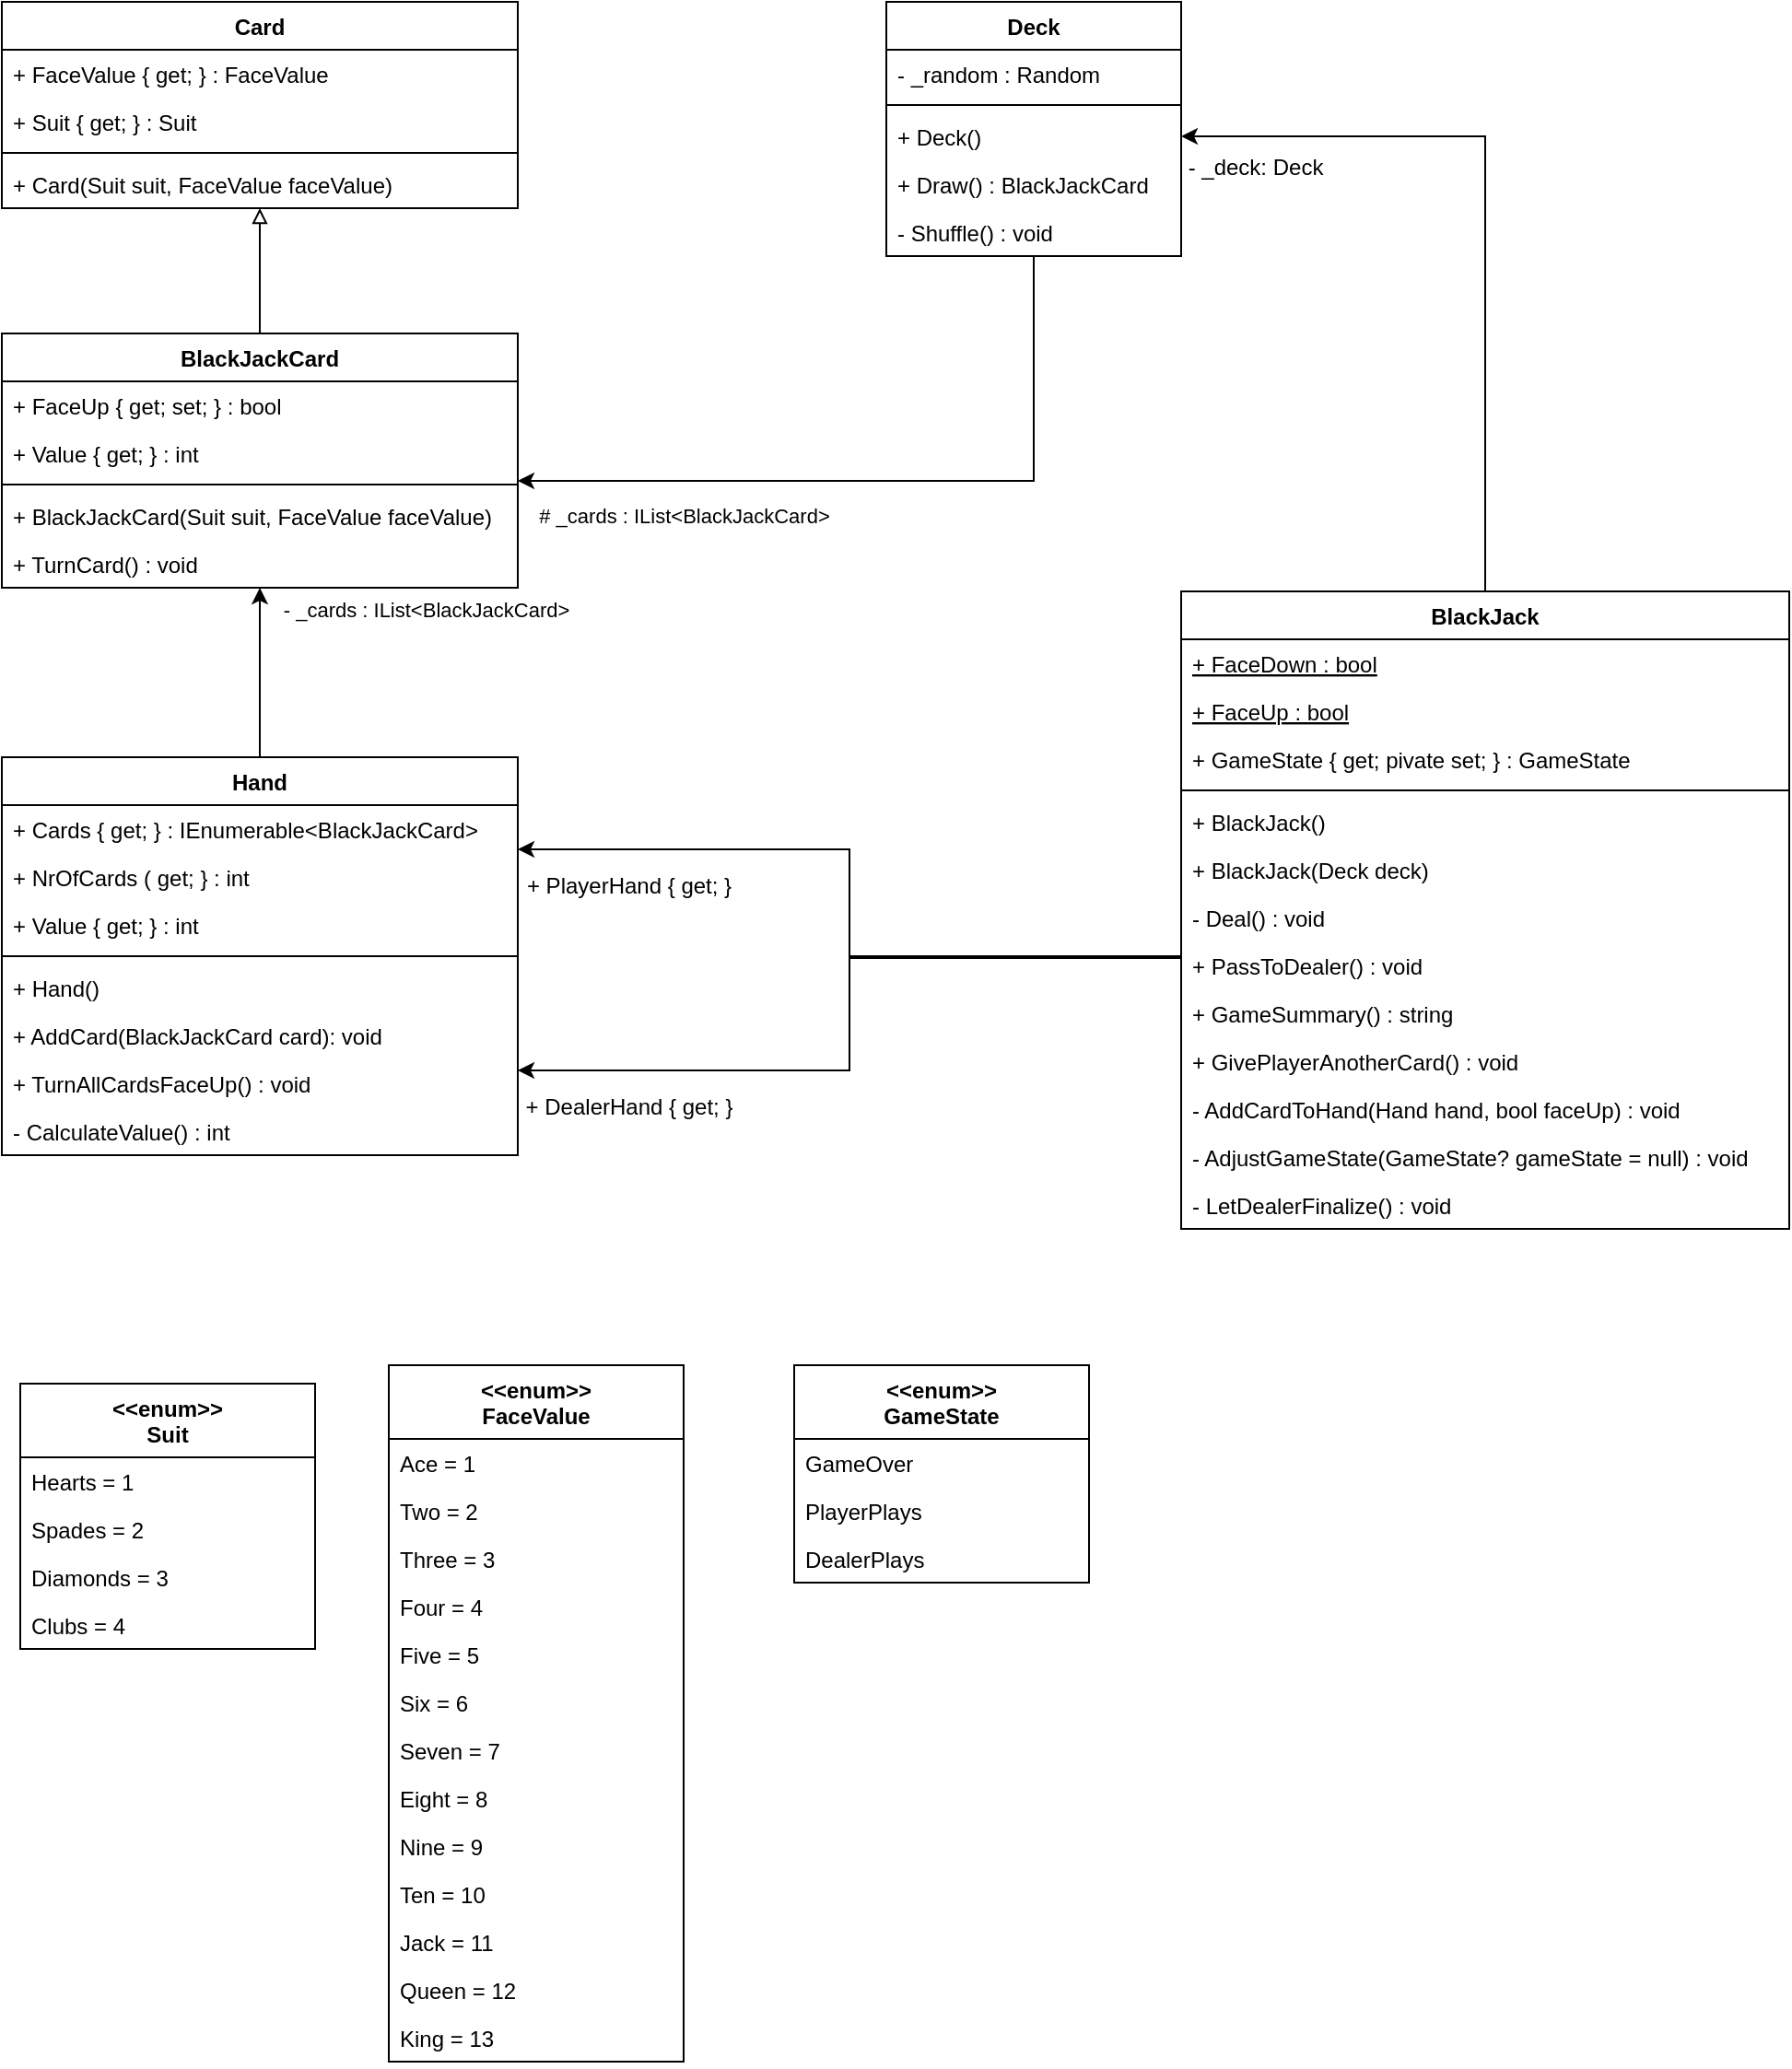 <mxfile version="15.2.7" type="device"><diagram id="DxLGBziPG_CmXzVZR7uJ" name="Pagina-1"><mxGraphModel dx="1422" dy="822" grid="1" gridSize="10" guides="1" tooltips="1" connect="1" arrows="1" fold="1" page="1" pageScale="1" pageWidth="1200" pageHeight="1500" background="#FFFFFF" math="0" shadow="0"><root><mxCell id="0"/><mxCell id="1" parent="0"/><mxCell id="UbAZRo5tY6VWJwQmim5h-1" value="Card" style="swimlane;fontStyle=1;align=center;verticalAlign=top;childLayout=stackLayout;horizontal=1;startSize=26;horizontalStack=0;resizeParent=1;resizeParentMax=0;resizeLast=0;collapsible=1;marginBottom=0;fillColor=none;" parent="1" vertex="1"><mxGeometry x="60" y="90" width="280" height="112" as="geometry"/></mxCell><mxCell id="UbAZRo5tY6VWJwQmim5h-2" value="+ FaceValue { get; } : FaceValue" style="text;strokeColor=none;fillColor=none;align=left;verticalAlign=top;spacingLeft=4;spacingRight=4;overflow=hidden;rotatable=0;points=[[0,0.5],[1,0.5]];portConstraint=eastwest;" parent="UbAZRo5tY6VWJwQmim5h-1" vertex="1"><mxGeometry y="26" width="280" height="26" as="geometry"/></mxCell><mxCell id="UbAZRo5tY6VWJwQmim5h-5" value="+ Suit { get; } : Suit" style="text;strokeColor=none;fillColor=none;align=left;verticalAlign=top;spacingLeft=4;spacingRight=4;overflow=hidden;rotatable=0;points=[[0,0.5],[1,0.5]];portConstraint=eastwest;" parent="UbAZRo5tY6VWJwQmim5h-1" vertex="1"><mxGeometry y="52" width="280" height="26" as="geometry"/></mxCell><mxCell id="UbAZRo5tY6VWJwQmim5h-3" value="" style="line;strokeWidth=1;fillColor=none;align=left;verticalAlign=middle;spacingTop=-1;spacingLeft=3;spacingRight=3;rotatable=0;labelPosition=right;points=[];portConstraint=eastwest;" parent="UbAZRo5tY6VWJwQmim5h-1" vertex="1"><mxGeometry y="78" width="280" height="8" as="geometry"/></mxCell><mxCell id="UbAZRo5tY6VWJwQmim5h-4" value="+ Card(Suit suit, FaceValue faceValue)" style="text;strokeColor=none;fillColor=none;align=left;verticalAlign=top;spacingLeft=4;spacingRight=4;overflow=hidden;rotatable=0;points=[[0,0.5],[1,0.5]];portConstraint=eastwest;" parent="UbAZRo5tY6VWJwQmim5h-1" vertex="1"><mxGeometry y="86" width="280" height="26" as="geometry"/></mxCell><mxCell id="lqbbckS-oiKroWqX-ItP-10" style="edgeStyle=orthogonalEdgeStyle;rounded=0;orthogonalLoop=1;jettySize=auto;html=1;endArrow=classic;endFill=1;" parent="1" source="UbAZRo5tY6VWJwQmim5h-6" target="lqbbckS-oiKroWqX-ItP-3" edge="1"><mxGeometry relative="1" as="geometry"><Array as="points"><mxPoint x="620" y="350"/></Array></mxGeometry></mxCell><mxCell id="lqbbckS-oiKroWqX-ItP-11" value="# _cards : IList&amp;lt;BlackJackCard&amp;gt;" style="edgeLabel;html=1;align=center;verticalAlign=middle;resizable=0;points=[];labelBackgroundColor=none;" parent="lqbbckS-oiKroWqX-ItP-10" vertex="1" connectable="0"><mxGeometry x="0.945" y="14" relative="1" as="geometry"><mxPoint x="79" y="5" as="offset"/></mxGeometry></mxCell><mxCell id="UbAZRo5tY6VWJwQmim5h-6" value="Deck" style="swimlane;fontStyle=1;align=center;verticalAlign=top;childLayout=stackLayout;horizontal=1;startSize=26;horizontalStack=0;resizeParent=1;resizeParentMax=0;resizeLast=0;collapsible=1;marginBottom=0;fillColor=none;" parent="1" vertex="1"><mxGeometry x="540" y="90" width="160" height="138" as="geometry"/></mxCell><mxCell id="UbAZRo5tY6VWJwQmim5h-7" value="- _random : Random" style="text;strokeColor=none;fillColor=none;align=left;verticalAlign=top;spacingLeft=4;spacingRight=4;overflow=hidden;rotatable=0;points=[[0,0.5],[1,0.5]];portConstraint=eastwest;" parent="UbAZRo5tY6VWJwQmim5h-6" vertex="1"><mxGeometry y="26" width="160" height="26" as="geometry"/></mxCell><mxCell id="UbAZRo5tY6VWJwQmim5h-8" value="" style="line;strokeWidth=1;fillColor=none;align=left;verticalAlign=middle;spacingTop=-1;spacingLeft=3;spacingRight=3;rotatable=0;labelPosition=right;points=[];portConstraint=eastwest;" parent="UbAZRo5tY6VWJwQmim5h-6" vertex="1"><mxGeometry y="52" width="160" height="8" as="geometry"/></mxCell><mxCell id="UbAZRo5tY6VWJwQmim5h-9" value="+ Deck()" style="text;strokeColor=none;fillColor=none;align=left;verticalAlign=top;spacingLeft=4;spacingRight=4;overflow=hidden;rotatable=0;points=[[0,0.5],[1,0.5]];portConstraint=eastwest;" parent="UbAZRo5tY6VWJwQmim5h-6" vertex="1"><mxGeometry y="60" width="160" height="26" as="geometry"/></mxCell><mxCell id="lqbbckS-oiKroWqX-ItP-1" value="+ Draw() : BlackJackCard" style="text;strokeColor=none;fillColor=none;align=left;verticalAlign=top;spacingLeft=4;spacingRight=4;overflow=hidden;rotatable=0;points=[[0,0.5],[1,0.5]];portConstraint=eastwest;" parent="UbAZRo5tY6VWJwQmim5h-6" vertex="1"><mxGeometry y="86" width="160" height="26" as="geometry"/></mxCell><mxCell id="lqbbckS-oiKroWqX-ItP-2" value="- Shuffle() : void" style="text;strokeColor=none;fillColor=none;align=left;verticalAlign=top;spacingLeft=4;spacingRight=4;overflow=hidden;rotatable=0;points=[[0,0.5],[1,0.5]];portConstraint=eastwest;" parent="UbAZRo5tY6VWJwQmim5h-6" vertex="1"><mxGeometry y="112" width="160" height="26" as="geometry"/></mxCell><mxCell id="lqbbckS-oiKroWqX-ItP-9" style="edgeStyle=orthogonalEdgeStyle;rounded=0;orthogonalLoop=1;jettySize=auto;html=1;endArrow=block;endFill=0;" parent="1" source="lqbbckS-oiKroWqX-ItP-3" target="UbAZRo5tY6VWJwQmim5h-1" edge="1"><mxGeometry relative="1" as="geometry"/></mxCell><mxCell id="lqbbckS-oiKroWqX-ItP-3" value="BlackJackCard" style="swimlane;fontStyle=1;align=center;verticalAlign=top;childLayout=stackLayout;horizontal=1;startSize=26;horizontalStack=0;resizeParent=1;resizeParentMax=0;resizeLast=0;collapsible=1;marginBottom=0;fillColor=none;" parent="1" vertex="1"><mxGeometry x="60" y="270" width="280" height="138" as="geometry"/></mxCell><mxCell id="lqbbckS-oiKroWqX-ItP-4" value="+ FaceUp { get; set; } : bool" style="text;strokeColor=none;fillColor=none;align=left;verticalAlign=top;spacingLeft=4;spacingRight=4;overflow=hidden;rotatable=0;points=[[0,0.5],[1,0.5]];portConstraint=eastwest;" parent="lqbbckS-oiKroWqX-ItP-3" vertex="1"><mxGeometry y="26" width="280" height="26" as="geometry"/></mxCell><mxCell id="lqbbckS-oiKroWqX-ItP-7" value="+ Value { get; } : int" style="text;strokeColor=none;fillColor=none;align=left;verticalAlign=top;spacingLeft=4;spacingRight=4;overflow=hidden;rotatable=0;points=[[0,0.5],[1,0.5]];portConstraint=eastwest;" parent="lqbbckS-oiKroWqX-ItP-3" vertex="1"><mxGeometry y="52" width="280" height="26" as="geometry"/></mxCell><mxCell id="lqbbckS-oiKroWqX-ItP-5" value="" style="line;strokeWidth=1;fillColor=none;align=left;verticalAlign=middle;spacingTop=-1;spacingLeft=3;spacingRight=3;rotatable=0;labelPosition=right;points=[];portConstraint=eastwest;" parent="lqbbckS-oiKroWqX-ItP-3" vertex="1"><mxGeometry y="78" width="280" height="8" as="geometry"/></mxCell><mxCell id="lqbbckS-oiKroWqX-ItP-6" value="+ BlackJackCard(Suit suit, FaceValue faceValue)" style="text;strokeColor=none;fillColor=none;align=left;verticalAlign=top;spacingLeft=4;spacingRight=4;overflow=hidden;rotatable=0;points=[[0,0.5],[1,0.5]];portConstraint=eastwest;" parent="lqbbckS-oiKroWqX-ItP-3" vertex="1"><mxGeometry y="86" width="280" height="26" as="geometry"/></mxCell><mxCell id="lqbbckS-oiKroWqX-ItP-8" value="+ TurnCard() : void" style="text;strokeColor=none;fillColor=none;align=left;verticalAlign=top;spacingLeft=4;spacingRight=4;overflow=hidden;rotatable=0;points=[[0,0.5],[1,0.5]];portConstraint=eastwest;" parent="lqbbckS-oiKroWqX-ItP-3" vertex="1"><mxGeometry y="112" width="280" height="26" as="geometry"/></mxCell><mxCell id="lqbbckS-oiKroWqX-ItP-21" style="edgeStyle=orthogonalEdgeStyle;rounded=0;orthogonalLoop=1;jettySize=auto;html=1;endArrow=classic;endFill=1;" parent="1" source="lqbbckS-oiKroWqX-ItP-12" target="lqbbckS-oiKroWqX-ItP-3" edge="1"><mxGeometry relative="1" as="geometry"/></mxCell><mxCell id="lqbbckS-oiKroWqX-ItP-12" value="Hand" style="swimlane;fontStyle=1;align=center;verticalAlign=top;childLayout=stackLayout;horizontal=1;startSize=26;horizontalStack=0;resizeParent=1;resizeParentMax=0;resizeLast=0;collapsible=1;marginBottom=0;fillColor=none;" parent="1" vertex="1"><mxGeometry x="60" y="500" width="280" height="216" as="geometry"/></mxCell><mxCell id="lqbbckS-oiKroWqX-ItP-13" value="+ Cards { get; } : IEnumerable&lt;BlackJackCard&gt;" style="text;strokeColor=none;fillColor=none;align=left;verticalAlign=top;spacingLeft=4;spacingRight=4;overflow=hidden;rotatable=0;points=[[0,0.5],[1,0.5]];portConstraint=eastwest;" parent="lqbbckS-oiKroWqX-ItP-12" vertex="1"><mxGeometry y="26" width="280" height="26" as="geometry"/></mxCell><mxCell id="lqbbckS-oiKroWqX-ItP-16" value="+ NrOfCards ( get; } : int" style="text;strokeColor=none;fillColor=none;align=left;verticalAlign=top;spacingLeft=4;spacingRight=4;overflow=hidden;rotatable=0;points=[[0,0.5],[1,0.5]];portConstraint=eastwest;" parent="lqbbckS-oiKroWqX-ItP-12" vertex="1"><mxGeometry y="52" width="280" height="26" as="geometry"/></mxCell><mxCell id="lqbbckS-oiKroWqX-ItP-17" value="+ Value { get; } : int" style="text;strokeColor=none;fillColor=none;align=left;verticalAlign=top;spacingLeft=4;spacingRight=4;overflow=hidden;rotatable=0;points=[[0,0.5],[1,0.5]];portConstraint=eastwest;" parent="lqbbckS-oiKroWqX-ItP-12" vertex="1"><mxGeometry y="78" width="280" height="26" as="geometry"/></mxCell><mxCell id="lqbbckS-oiKroWqX-ItP-14" value="" style="line;strokeWidth=1;fillColor=none;align=left;verticalAlign=middle;spacingTop=-1;spacingLeft=3;spacingRight=3;rotatable=0;labelPosition=right;points=[];portConstraint=eastwest;" parent="lqbbckS-oiKroWqX-ItP-12" vertex="1"><mxGeometry y="104" width="280" height="8" as="geometry"/></mxCell><mxCell id="lqbbckS-oiKroWqX-ItP-18" value="+ Hand()" style="text;strokeColor=none;fillColor=none;align=left;verticalAlign=top;spacingLeft=4;spacingRight=4;overflow=hidden;rotatable=0;points=[[0,0.5],[1,0.5]];portConstraint=eastwest;" parent="lqbbckS-oiKroWqX-ItP-12" vertex="1"><mxGeometry y="112" width="280" height="26" as="geometry"/></mxCell><mxCell id="lqbbckS-oiKroWqX-ItP-15" value="+ AddCard(BlackJackCard card): void" style="text;strokeColor=none;fillColor=none;align=left;verticalAlign=top;spacingLeft=4;spacingRight=4;overflow=hidden;rotatable=0;points=[[0,0.5],[1,0.5]];portConstraint=eastwest;" parent="lqbbckS-oiKroWqX-ItP-12" vertex="1"><mxGeometry y="138" width="280" height="26" as="geometry"/></mxCell><mxCell id="lqbbckS-oiKroWqX-ItP-20" value="+ TurnAllCardsFaceUp() : void" style="text;strokeColor=none;fillColor=none;align=left;verticalAlign=top;spacingLeft=4;spacingRight=4;overflow=hidden;rotatable=0;points=[[0,0.5],[1,0.5]];portConstraint=eastwest;" parent="lqbbckS-oiKroWqX-ItP-12" vertex="1"><mxGeometry y="164" width="280" height="26" as="geometry"/></mxCell><mxCell id="lqbbckS-oiKroWqX-ItP-19" value="- CalculateValue() : int" style="text;strokeColor=none;fillColor=none;align=left;verticalAlign=top;spacingLeft=4;spacingRight=4;overflow=hidden;rotatable=0;points=[[0,0.5],[1,0.5]];portConstraint=eastwest;" parent="lqbbckS-oiKroWqX-ItP-12" vertex="1"><mxGeometry y="190" width="280" height="26" as="geometry"/></mxCell><mxCell id="lqbbckS-oiKroWqX-ItP-22" value="- _cards : IList&amp;lt;BlackJackCard&amp;gt;" style="edgeLabel;html=1;align=center;verticalAlign=middle;resizable=0;points=[];labelBackgroundColor=none;" parent="1" vertex="1" connectable="0"><mxGeometry x="290" y="420" as="geometry"/></mxCell><mxCell id="lqbbckS-oiKroWqX-ItP-39" style="edgeStyle=orthogonalEdgeStyle;rounded=0;orthogonalLoop=1;jettySize=auto;html=1;entryX=1;entryY=0.5;entryDx=0;entryDy=0;endArrow=classic;endFill=1;" parent="1" source="lqbbckS-oiKroWqX-ItP-23" target="UbAZRo5tY6VWJwQmim5h-9" edge="1"><mxGeometry relative="1" as="geometry"><Array as="points"><mxPoint x="865" y="163"/></Array></mxGeometry></mxCell><mxCell id="lqbbckS-oiKroWqX-ItP-44" style="edgeStyle=orthogonalEdgeStyle;rounded=0;orthogonalLoop=1;jettySize=auto;html=1;endArrow=classic;endFill=1;" parent="1" source="lqbbckS-oiKroWqX-ItP-23" target="lqbbckS-oiKroWqX-ItP-12" edge="1"><mxGeometry relative="1" as="geometry"><Array as="points"><mxPoint x="520" y="609"/><mxPoint x="520" y="550"/></Array></mxGeometry></mxCell><mxCell id="lqbbckS-oiKroWqX-ItP-46" style="edgeStyle=orthogonalEdgeStyle;rounded=0;orthogonalLoop=1;jettySize=auto;html=1;endArrow=classic;endFill=1;" parent="1" source="lqbbckS-oiKroWqX-ItP-23" target="lqbbckS-oiKroWqX-ItP-12" edge="1"><mxGeometry relative="1" as="geometry"><Array as="points"><mxPoint x="520" y="608"/><mxPoint x="520" y="670"/></Array></mxGeometry></mxCell><mxCell id="lqbbckS-oiKroWqX-ItP-23" value="BlackJack" style="swimlane;fontStyle=1;align=center;verticalAlign=top;childLayout=stackLayout;horizontal=1;startSize=26;horizontalStack=0;resizeParent=1;resizeParentMax=0;resizeLast=0;collapsible=1;marginBottom=0;fillColor=none;" parent="1" vertex="1"><mxGeometry x="700" y="410" width="330" height="346" as="geometry"/></mxCell><mxCell id="lqbbckS-oiKroWqX-ItP-24" value="+ FaceDown : bool" style="text;strokeColor=none;fillColor=none;align=left;verticalAlign=top;spacingLeft=4;spacingRight=4;overflow=hidden;rotatable=0;points=[[0,0.5],[1,0.5]];portConstraint=eastwest;fontStyle=4" parent="lqbbckS-oiKroWqX-ItP-23" vertex="1"><mxGeometry y="26" width="330" height="26" as="geometry"/></mxCell><mxCell id="lqbbckS-oiKroWqX-ItP-27" value="+ FaceUp : bool" style="text;strokeColor=none;fillColor=none;align=left;verticalAlign=top;spacingLeft=4;spacingRight=4;overflow=hidden;rotatable=0;points=[[0,0.5],[1,0.5]];portConstraint=eastwest;fontStyle=4" parent="lqbbckS-oiKroWqX-ItP-23" vertex="1"><mxGeometry y="52" width="330" height="26" as="geometry"/></mxCell><mxCell id="lqbbckS-oiKroWqX-ItP-28" value="+ GameState { get; pivate set; } : GameState" style="text;strokeColor=none;fillColor=none;align=left;verticalAlign=top;spacingLeft=4;spacingRight=4;overflow=hidden;rotatable=0;points=[[0,0.5],[1,0.5]];portConstraint=eastwest;" parent="lqbbckS-oiKroWqX-ItP-23" vertex="1"><mxGeometry y="78" width="330" height="26" as="geometry"/></mxCell><mxCell id="lqbbckS-oiKroWqX-ItP-25" value="" style="line;strokeWidth=1;fillColor=none;align=left;verticalAlign=middle;spacingTop=-1;spacingLeft=3;spacingRight=3;rotatable=0;labelPosition=right;points=[];portConstraint=eastwest;" parent="lqbbckS-oiKroWqX-ItP-23" vertex="1"><mxGeometry y="104" width="330" height="8" as="geometry"/></mxCell><mxCell id="lqbbckS-oiKroWqX-ItP-29" value="+ BlackJack()" style="text;strokeColor=none;fillColor=none;align=left;verticalAlign=top;spacingLeft=4;spacingRight=4;overflow=hidden;rotatable=0;points=[[0,0.5],[1,0.5]];portConstraint=eastwest;" parent="lqbbckS-oiKroWqX-ItP-23" vertex="1"><mxGeometry y="112" width="330" height="26" as="geometry"/></mxCell><mxCell id="lqbbckS-oiKroWqX-ItP-26" value="+ BlackJack(Deck deck)" style="text;strokeColor=none;fillColor=none;align=left;verticalAlign=top;spacingLeft=4;spacingRight=4;overflow=hidden;rotatable=0;points=[[0,0.5],[1,0.5]];portConstraint=eastwest;" parent="lqbbckS-oiKroWqX-ItP-23" vertex="1"><mxGeometry y="138" width="330" height="26" as="geometry"/></mxCell><mxCell id="lqbbckS-oiKroWqX-ItP-35" value="- Deal() : void" style="text;strokeColor=none;fillColor=none;align=left;verticalAlign=top;spacingLeft=4;spacingRight=4;overflow=hidden;rotatable=0;points=[[0,0.5],[1,0.5]];portConstraint=eastwest;" parent="lqbbckS-oiKroWqX-ItP-23" vertex="1"><mxGeometry y="164" width="330" height="26" as="geometry"/></mxCell><mxCell id="lqbbckS-oiKroWqX-ItP-31" value="+ PassToDealer() : void" style="text;strokeColor=none;fillColor=none;align=left;verticalAlign=top;spacingLeft=4;spacingRight=4;overflow=hidden;rotatable=0;points=[[0,0.5],[1,0.5]];portConstraint=eastwest;" parent="lqbbckS-oiKroWqX-ItP-23" vertex="1"><mxGeometry y="190" width="330" height="26" as="geometry"/></mxCell><mxCell id="lqbbckS-oiKroWqX-ItP-30" value="+ GameSummary() : string" style="text;strokeColor=none;fillColor=none;align=left;verticalAlign=top;spacingLeft=4;spacingRight=4;overflow=hidden;rotatable=0;points=[[0,0.5],[1,0.5]];portConstraint=eastwest;" parent="lqbbckS-oiKroWqX-ItP-23" vertex="1"><mxGeometry y="216" width="330" height="26" as="geometry"/></mxCell><mxCell id="lqbbckS-oiKroWqX-ItP-37" value="+ GivePlayerAnotherCard() : void" style="text;strokeColor=none;fillColor=none;align=left;verticalAlign=top;spacingLeft=4;spacingRight=4;overflow=hidden;rotatable=0;points=[[0,0.5],[1,0.5]];portConstraint=eastwest;" parent="lqbbckS-oiKroWqX-ItP-23" vertex="1"><mxGeometry y="242" width="330" height="26" as="geometry"/></mxCell><mxCell id="lqbbckS-oiKroWqX-ItP-34" value="- AddCardToHand(Hand hand, bool faceUp) : void" style="text;strokeColor=none;fillColor=none;align=left;verticalAlign=top;spacingLeft=4;spacingRight=4;overflow=hidden;rotatable=0;points=[[0,0.5],[1,0.5]];portConstraint=eastwest;" parent="lqbbckS-oiKroWqX-ItP-23" vertex="1"><mxGeometry y="268" width="330" height="26" as="geometry"/></mxCell><mxCell id="lqbbckS-oiKroWqX-ItP-33" value="- AdjustGameState(GameState? gameState = null) : void" style="text;strokeColor=none;fillColor=none;align=left;verticalAlign=top;spacingLeft=4;spacingRight=4;overflow=hidden;rotatable=0;points=[[0,0.5],[1,0.5]];portConstraint=eastwest;" parent="lqbbckS-oiKroWqX-ItP-23" vertex="1"><mxGeometry y="294" width="330" height="26" as="geometry"/></mxCell><mxCell id="lqbbckS-oiKroWqX-ItP-36" value="- LetDealerFinalize() : void" style="text;strokeColor=none;fillColor=none;align=left;verticalAlign=top;spacingLeft=4;spacingRight=4;overflow=hidden;rotatable=0;points=[[0,0.5],[1,0.5]];portConstraint=eastwest;" parent="lqbbckS-oiKroWqX-ItP-23" vertex="1"><mxGeometry y="320" width="330" height="26" as="geometry"/></mxCell><mxCell id="lqbbckS-oiKroWqX-ItP-40" value="- _deck: Deck" style="text;html=1;align=center;verticalAlign=middle;resizable=0;points=[];autosize=1;strokeColor=none;fillColor=none;" parent="1" vertex="1"><mxGeometry x="695" y="170" width="90" height="20" as="geometry"/></mxCell><mxCell id="lqbbckS-oiKroWqX-ItP-45" value="+ PlayerHand { get; }" style="text;html=1;align=center;verticalAlign=middle;resizable=0;points=[];autosize=1;strokeColor=none;fillColor=none;" parent="1" vertex="1"><mxGeometry x="335" y="560" width="130" height="20" as="geometry"/></mxCell><mxCell id="lqbbckS-oiKroWqX-ItP-47" value="+ DealerHand { get; }" style="text;html=1;align=center;verticalAlign=middle;resizable=0;points=[];autosize=1;strokeColor=none;fillColor=none;" parent="1" vertex="1"><mxGeometry x="335" y="680" width="130" height="20" as="geometry"/></mxCell><mxCell id="lqbbckS-oiKroWqX-ItP-52" value="&lt;&lt;enum&gt;&gt;&#10;GameState" style="swimlane;fontStyle=1;align=center;verticalAlign=top;childLayout=stackLayout;horizontal=1;startSize=40;horizontalStack=0;resizeParent=1;resizeParentMax=0;resizeLast=0;collapsible=1;marginBottom=0;fillColor=none;" parent="1" vertex="1"><mxGeometry x="490" y="830" width="160" height="118" as="geometry"/></mxCell><mxCell id="lqbbckS-oiKroWqX-ItP-57" value="GameOver" style="text;strokeColor=none;fillColor=none;align=left;verticalAlign=top;spacingLeft=4;spacingRight=4;overflow=hidden;rotatable=0;points=[[0,0.5],[1,0.5]];portConstraint=eastwest;" parent="lqbbckS-oiKroWqX-ItP-52" vertex="1"><mxGeometry y="40" width="160" height="26" as="geometry"/></mxCell><mxCell id="lqbbckS-oiKroWqX-ItP-56" value="PlayerPlays" style="text;strokeColor=none;fillColor=none;align=left;verticalAlign=top;spacingLeft=4;spacingRight=4;overflow=hidden;rotatable=0;points=[[0,0.5],[1,0.5]];portConstraint=eastwest;" parent="lqbbckS-oiKroWqX-ItP-52" vertex="1"><mxGeometry y="66" width="160" height="26" as="geometry"/></mxCell><mxCell id="lqbbckS-oiKroWqX-ItP-59" value="DealerPlays" style="text;strokeColor=none;fillColor=none;align=left;verticalAlign=top;spacingLeft=4;spacingRight=4;overflow=hidden;rotatable=0;points=[[0,0.5],[1,0.5]];portConstraint=eastwest;" parent="lqbbckS-oiKroWqX-ItP-52" vertex="1"><mxGeometry y="92" width="160" height="26" as="geometry"/></mxCell><mxCell id="lqbbckS-oiKroWqX-ItP-60" value="&lt;&lt;enum&gt;&gt;&#10;FaceValue" style="swimlane;fontStyle=1;align=center;verticalAlign=top;childLayout=stackLayout;horizontal=1;startSize=40;horizontalStack=0;resizeParent=1;resizeParentMax=0;resizeLast=0;collapsible=1;marginBottom=0;fillColor=none;" parent="1" vertex="1"><mxGeometry x="270" y="830" width="160" height="378" as="geometry"/></mxCell><mxCell id="lqbbckS-oiKroWqX-ItP-61" value="Ace = 1" style="text;strokeColor=none;fillColor=none;align=left;verticalAlign=top;spacingLeft=4;spacingRight=4;overflow=hidden;rotatable=0;points=[[0,0.5],[1,0.5]];portConstraint=eastwest;" parent="lqbbckS-oiKroWqX-ItP-60" vertex="1"><mxGeometry y="40" width="160" height="26" as="geometry"/></mxCell><mxCell id="lqbbckS-oiKroWqX-ItP-62" value="Two = 2" style="text;strokeColor=none;fillColor=none;align=left;verticalAlign=top;spacingLeft=4;spacingRight=4;overflow=hidden;rotatable=0;points=[[0,0.5],[1,0.5]];portConstraint=eastwest;" parent="lqbbckS-oiKroWqX-ItP-60" vertex="1"><mxGeometry y="66" width="160" height="26" as="geometry"/></mxCell><mxCell id="lqbbckS-oiKroWqX-ItP-63" value="Three = 3" style="text;strokeColor=none;fillColor=none;align=left;verticalAlign=top;spacingLeft=4;spacingRight=4;overflow=hidden;rotatable=0;points=[[0,0.5],[1,0.5]];portConstraint=eastwest;" parent="lqbbckS-oiKroWqX-ItP-60" vertex="1"><mxGeometry y="92" width="160" height="26" as="geometry"/></mxCell><mxCell id="lqbbckS-oiKroWqX-ItP-64" value="Four = 4" style="text;strokeColor=none;fillColor=none;align=left;verticalAlign=top;spacingLeft=4;spacingRight=4;overflow=hidden;rotatable=0;points=[[0,0.5],[1,0.5]];portConstraint=eastwest;" parent="lqbbckS-oiKroWqX-ItP-60" vertex="1"><mxGeometry y="118" width="160" height="26" as="geometry"/></mxCell><mxCell id="lqbbckS-oiKroWqX-ItP-66" value="Five = 5" style="text;strokeColor=none;fillColor=none;align=left;verticalAlign=top;spacingLeft=4;spacingRight=4;overflow=hidden;rotatable=0;points=[[0,0.5],[1,0.5]];portConstraint=eastwest;" parent="lqbbckS-oiKroWqX-ItP-60" vertex="1"><mxGeometry y="144" width="160" height="26" as="geometry"/></mxCell><mxCell id="lqbbckS-oiKroWqX-ItP-68" value="Six = 6" style="text;strokeColor=none;fillColor=none;align=left;verticalAlign=top;spacingLeft=4;spacingRight=4;overflow=hidden;rotatable=0;points=[[0,0.5],[1,0.5]];portConstraint=eastwest;" parent="lqbbckS-oiKroWqX-ItP-60" vertex="1"><mxGeometry y="170" width="160" height="26" as="geometry"/></mxCell><mxCell id="lqbbckS-oiKroWqX-ItP-74" value="Seven = 7" style="text;strokeColor=none;fillColor=none;align=left;verticalAlign=top;spacingLeft=4;spacingRight=4;overflow=hidden;rotatable=0;points=[[0,0.5],[1,0.5]];portConstraint=eastwest;" parent="lqbbckS-oiKroWqX-ItP-60" vertex="1"><mxGeometry y="196" width="160" height="26" as="geometry"/></mxCell><mxCell id="lqbbckS-oiKroWqX-ItP-77" value="Eight = 8" style="text;strokeColor=none;fillColor=none;align=left;verticalAlign=top;spacingLeft=4;spacingRight=4;overflow=hidden;rotatable=0;points=[[0,0.5],[1,0.5]];portConstraint=eastwest;" parent="lqbbckS-oiKroWqX-ItP-60" vertex="1"><mxGeometry y="222" width="160" height="26" as="geometry"/></mxCell><mxCell id="lqbbckS-oiKroWqX-ItP-76" value="Nine = 9" style="text;strokeColor=none;fillColor=none;align=left;verticalAlign=top;spacingLeft=4;spacingRight=4;overflow=hidden;rotatable=0;points=[[0,0.5],[1,0.5]];portConstraint=eastwest;" parent="lqbbckS-oiKroWqX-ItP-60" vertex="1"><mxGeometry y="248" width="160" height="26" as="geometry"/></mxCell><mxCell id="lqbbckS-oiKroWqX-ItP-75" value="Ten = 10" style="text;strokeColor=none;fillColor=none;align=left;verticalAlign=top;spacingLeft=4;spacingRight=4;overflow=hidden;rotatable=0;points=[[0,0.5],[1,0.5]];portConstraint=eastwest;" parent="lqbbckS-oiKroWqX-ItP-60" vertex="1"><mxGeometry y="274" width="160" height="26" as="geometry"/></mxCell><mxCell id="lqbbckS-oiKroWqX-ItP-69" value="Jack = 11" style="text;strokeColor=none;fillColor=none;align=left;verticalAlign=top;spacingLeft=4;spacingRight=4;overflow=hidden;rotatable=0;points=[[0,0.5],[1,0.5]];portConstraint=eastwest;" parent="lqbbckS-oiKroWqX-ItP-60" vertex="1"><mxGeometry y="300" width="160" height="26" as="geometry"/></mxCell><mxCell id="lqbbckS-oiKroWqX-ItP-67" value="Queen = 12" style="text;strokeColor=none;fillColor=none;align=left;verticalAlign=top;spacingLeft=4;spacingRight=4;overflow=hidden;rotatable=0;points=[[0,0.5],[1,0.5]];portConstraint=eastwest;" parent="lqbbckS-oiKroWqX-ItP-60" vertex="1"><mxGeometry y="326" width="160" height="26" as="geometry"/></mxCell><mxCell id="lqbbckS-oiKroWqX-ItP-65" value="King = 13" style="text;strokeColor=none;fillColor=none;align=left;verticalAlign=top;spacingLeft=4;spacingRight=4;overflow=hidden;rotatable=0;points=[[0,0.5],[1,0.5]];portConstraint=eastwest;" parent="lqbbckS-oiKroWqX-ItP-60" vertex="1"><mxGeometry y="352" width="160" height="26" as="geometry"/></mxCell><mxCell id="lqbbckS-oiKroWqX-ItP-78" value="&lt;&lt;enum&gt;&gt;&#10;Suit" style="swimlane;fontStyle=1;align=center;verticalAlign=top;childLayout=stackLayout;horizontal=1;startSize=40;horizontalStack=0;resizeParent=1;resizeParentMax=0;resizeLast=0;collapsible=1;marginBottom=0;fillColor=none;" parent="1" vertex="1"><mxGeometry x="70" y="840" width="160" height="144" as="geometry"/></mxCell><mxCell id="lqbbckS-oiKroWqX-ItP-79" value="Hearts = 1" style="text;strokeColor=none;fillColor=none;align=left;verticalAlign=top;spacingLeft=4;spacingRight=4;overflow=hidden;rotatable=0;points=[[0,0.5],[1,0.5]];portConstraint=eastwest;" parent="lqbbckS-oiKroWqX-ItP-78" vertex="1"><mxGeometry y="40" width="160" height="26" as="geometry"/></mxCell><mxCell id="lqbbckS-oiKroWqX-ItP-80" value="Spades = 2" style="text;strokeColor=none;fillColor=none;align=left;verticalAlign=top;spacingLeft=4;spacingRight=4;overflow=hidden;rotatable=0;points=[[0,0.5],[1,0.5]];portConstraint=eastwest;" parent="lqbbckS-oiKroWqX-ItP-78" vertex="1"><mxGeometry y="66" width="160" height="26" as="geometry"/></mxCell><mxCell id="lqbbckS-oiKroWqX-ItP-81" value="Diamonds = 3" style="text;strokeColor=none;fillColor=none;align=left;verticalAlign=top;spacingLeft=4;spacingRight=4;overflow=hidden;rotatable=0;points=[[0,0.5],[1,0.5]];portConstraint=eastwest;" parent="lqbbckS-oiKroWqX-ItP-78" vertex="1"><mxGeometry y="92" width="160" height="26" as="geometry"/></mxCell><mxCell id="lqbbckS-oiKroWqX-ItP-82" value="Clubs = 4" style="text;strokeColor=none;fillColor=none;align=left;verticalAlign=top;spacingLeft=4;spacingRight=4;overflow=hidden;rotatable=0;points=[[0,0.5],[1,0.5]];portConstraint=eastwest;" parent="lqbbckS-oiKroWqX-ItP-78" vertex="1"><mxGeometry y="118" width="160" height="26" as="geometry"/></mxCell></root></mxGraphModel></diagram></mxfile>